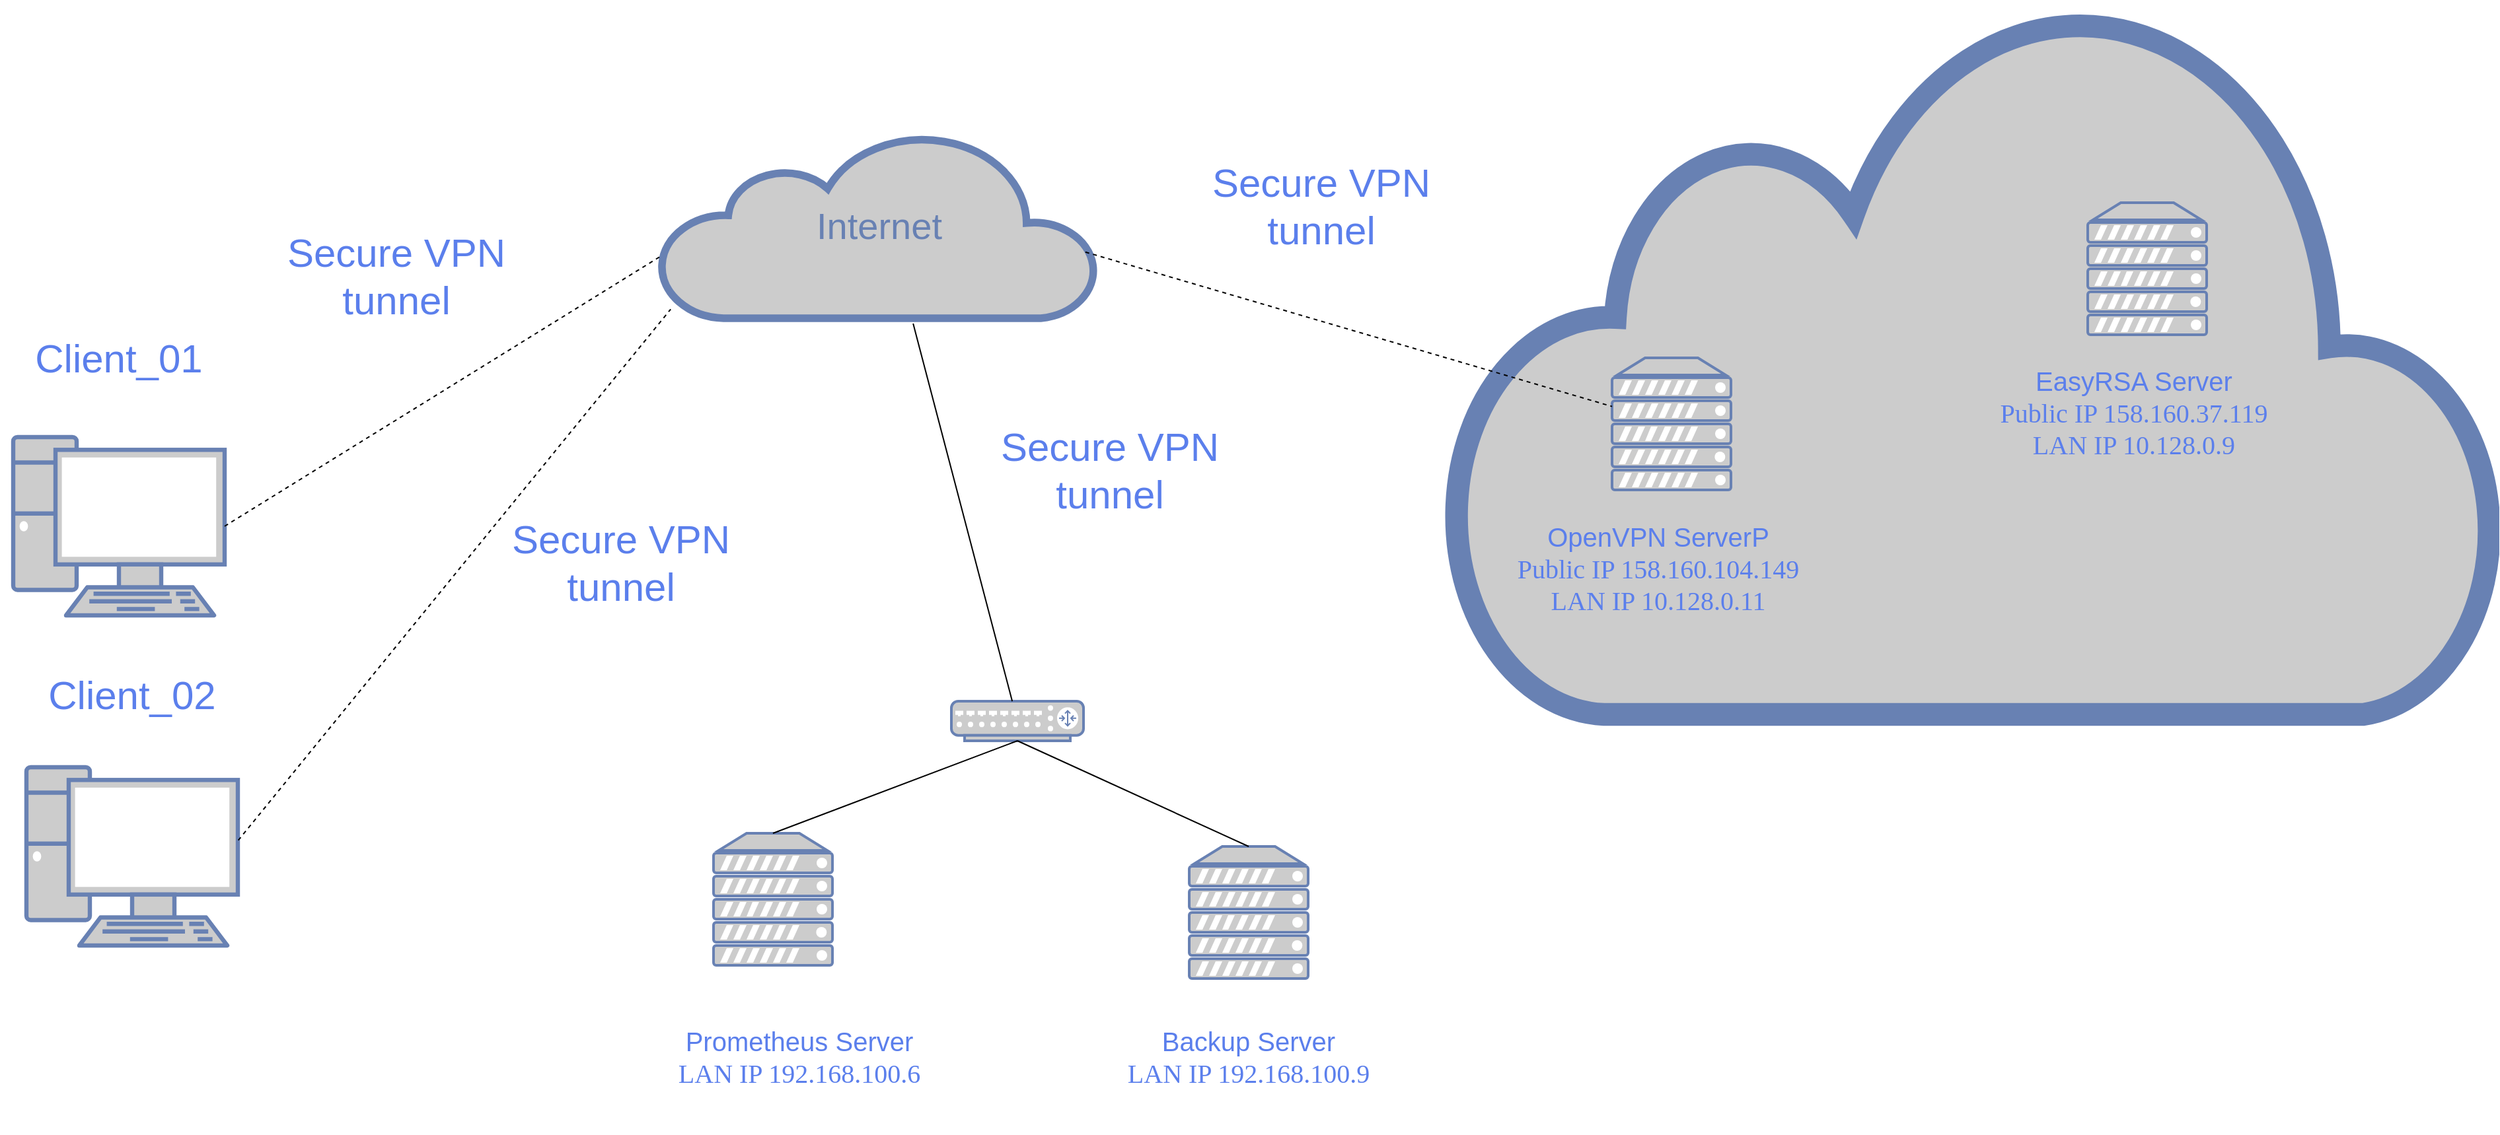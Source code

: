 <mxfile version="21.6.7" type="github">
  <diagram name="Page-1" id="bfe91b75-5d2c-26a0-9c1d-138518896778">
    <mxGraphModel dx="1434" dy="1618" grid="1" gridSize="10" guides="1" tooltips="1" connect="1" arrows="1" fold="1" page="1" pageScale="1" pageWidth="1100" pageHeight="850" background="none" math="0" shadow="0">
      <root>
        <mxCell id="0" />
        <mxCell id="1" parent="0" />
        <mxCell id="PKebl-i5t1zI-5H9I0Oi-12" value="" style="html=1;fillColor=#CCCCCC;strokeColor=#6881B3;gradientColor=none;gradientDirection=north;strokeWidth=2;shape=mxgraph.networks.cloud;fontColor=#6881B3;rounded=0;shadow=0;comic=0;align=center;fontSize=28;textOpacity=60;" parent="1" vertex="1">
          <mxGeometry x="1450" y="-800" width="790" height="540" as="geometry" />
        </mxCell>
        <mxCell id="7c3789c024ecab99-1" value="" style="fontColor=#0066CC;verticalAlign=top;verticalLabelPosition=bottom;labelPosition=center;align=center;html=1;fillColor=#CCCCCC;strokeColor=#6881B3;gradientColor=none;gradientDirection=north;strokeWidth=2;shape=mxgraph.networks.pc;rounded=0;shadow=0;comic=0;" parent="1" vertex="1">
          <mxGeometry x="360" y="-470" width="160" height="135" as="geometry" />
        </mxCell>
        <mxCell id="7c3789c024ecab99-53" value="Internet" style="html=1;fillColor=#CCCCCC;strokeColor=#6881B3;gradientColor=none;gradientDirection=north;strokeWidth=2;shape=mxgraph.networks.cloud;fontColor=#6881B3;rounded=0;shadow=0;comic=0;align=center;fontSize=28;" parent="1" vertex="1">
          <mxGeometry x="850" y="-700" width="330" height="140" as="geometry" />
        </mxCell>
        <mxCell id="PKebl-i5t1zI-5H9I0Oi-2" value="" style="fontColor=#0066CC;verticalAlign=top;verticalLabelPosition=bottom;labelPosition=center;align=center;html=1;outlineConnect=0;fillColor=#CCCCCC;strokeColor=#6881B3;gradientColor=none;gradientDirection=north;strokeWidth=2;shape=mxgraph.networks.server;" parent="1" vertex="1">
          <mxGeometry x="1570" y="-530" width="90" height="100" as="geometry" />
        </mxCell>
        <mxCell id="PKebl-i5t1zI-5H9I0Oi-6" value="" style="endArrow=none;dashed=1;html=1;rounded=0;entryX=-0.001;entryY=0.666;entryDx=0;entryDy=0;entryPerimeter=0;exitX=1;exitY=0.5;exitDx=0;exitDy=0;exitPerimeter=0;" parent="1" source="7c3789c024ecab99-1" target="7c3789c024ecab99-53" edge="1">
          <mxGeometry width="50" height="50" relative="1" as="geometry">
            <mxPoint x="1063" y="-350" as="sourcePoint" />
            <mxPoint x="1113" y="-400" as="targetPoint" />
          </mxGeometry>
        </mxCell>
        <mxCell id="PKebl-i5t1zI-5H9I0Oi-8" value="&lt;font style=&quot;font-size: 30px;&quot;&gt;Secure VPN tunnel&lt;/font&gt;" style="text;strokeColor=none;align=center;fillColor=none;html=1;verticalAlign=middle;whiteSpace=wrap;rounded=0;fontColor=#5B7FEC;" parent="1" vertex="1">
          <mxGeometry x="560" y="-647.5" width="180" height="110" as="geometry" />
        </mxCell>
        <mxCell id="PKebl-i5t1zI-5H9I0Oi-9" value="" style="endArrow=none;dashed=1;html=1;rounded=0;exitX=0.974;exitY=0.642;exitDx=0;exitDy=0;exitPerimeter=0;" parent="1" source="7c3789c024ecab99-53" target="PKebl-i5t1zI-5H9I0Oi-2" edge="1">
          <mxGeometry width="50" height="50" relative="1" as="geometry">
            <mxPoint x="1200" y="-390" as="sourcePoint" />
            <mxPoint x="1560" y="-455" as="targetPoint" />
          </mxGeometry>
        </mxCell>
        <mxCell id="PKebl-i5t1zI-5H9I0Oi-10" value="&lt;font style=&quot;font-size: 30px;&quot;&gt;Secure VPN tunnel&lt;/font&gt;" style="text;strokeColor=none;align=center;fillColor=none;html=1;verticalAlign=middle;whiteSpace=wrap;rounded=0;fontColor=#5B7FEC;" parent="1" vertex="1">
          <mxGeometry x="1260" y="-700" width="180" height="110" as="geometry" />
        </mxCell>
        <mxCell id="PKebl-i5t1zI-5H9I0Oi-14" value="&lt;font style=&quot;font-size: 20px;&quot;&gt;OpenVPN ServerP&lt;br style=&quot;border-color: var(--border-color); font-family: Verdana;&quot;&gt;&lt;span style=&quot;font-family: Verdana;&quot;&gt;Public IP 158.160.104.149&lt;/span&gt;&lt;br style=&quot;border-color: var(--border-color); font-family: Verdana;&quot;&gt;&lt;span style=&quot;font-family: Verdana;&quot;&gt;LAN IP 10.128.0.11&lt;/span&gt;&lt;/font&gt;" style="text;strokeColor=none;align=center;fillColor=none;html=1;verticalAlign=middle;whiteSpace=wrap;rounded=0;fontColor=#5B7FEC;" parent="1" vertex="1">
          <mxGeometry x="1380" y="-430" width="450" height="117.5" as="geometry" />
        </mxCell>
        <mxCell id="PKebl-i5t1zI-5H9I0Oi-15" value="" style="fontColor=#0066CC;verticalAlign=top;verticalLabelPosition=bottom;labelPosition=center;align=center;html=1;outlineConnect=0;fillColor=#CCCCCC;strokeColor=#6881B3;gradientColor=none;gradientDirection=north;strokeWidth=2;shape=mxgraph.networks.server;" parent="1" vertex="1">
          <mxGeometry x="1930" y="-647.5" width="90" height="100" as="geometry" />
        </mxCell>
        <mxCell id="PKebl-i5t1zI-5H9I0Oi-16" value="&lt;font style=&quot;font-size: 20px;&quot;&gt;EasyRSA Server&lt;br style=&quot;border-color: var(--border-color); font-family: Verdana;&quot;&gt;&lt;span style=&quot;font-family: Verdana;&quot;&gt;Public IP 158.160.37.119&lt;/span&gt;&lt;br style=&quot;border-color: var(--border-color); font-family: Verdana;&quot;&gt;&lt;span style=&quot;font-family: Verdana;&quot;&gt;LAN IP 10.128.0.9&lt;/span&gt;&lt;/font&gt;" style="text;strokeColor=none;align=center;fillColor=none;html=1;verticalAlign=middle;whiteSpace=wrap;rounded=0;fontColor=#5B7FEC;" parent="1" vertex="1">
          <mxGeometry x="1740" y="-547.5" width="450" height="117.5" as="geometry" />
        </mxCell>
        <mxCell id="PKebl-i5t1zI-5H9I0Oi-19" value="&lt;font style=&quot;font-size: 30px;&quot;&gt;Client_01&lt;/font&gt;" style="text;strokeColor=none;align=center;fillColor=none;html=1;verticalAlign=middle;whiteSpace=wrap;rounded=0;fontColor=#5B7FEC;" parent="1" vertex="1">
          <mxGeometry x="350" y="-585" width="180" height="110" as="geometry" />
        </mxCell>
        <mxCell id="PKebl-i5t1zI-5H9I0Oi-20" value="" style="fontColor=#0066CC;verticalAlign=top;verticalLabelPosition=bottom;labelPosition=center;align=center;html=1;outlineConnect=0;fillColor=#CCCCCC;strokeColor=#6881B3;gradientColor=none;gradientDirection=north;strokeWidth=2;shape=mxgraph.networks.server;" parent="1" vertex="1">
          <mxGeometry x="890" y="-170" width="90" height="100" as="geometry" />
        </mxCell>
        <mxCell id="PKebl-i5t1zI-5H9I0Oi-21" value="&lt;font style=&quot;font-size: 20px;&quot;&gt;Prometheus Server&lt;br style=&quot;border-color: var(--border-color); font-family: Verdana;&quot;&gt;&lt;span style=&quot;font-family: Verdana;&quot;&gt;LAN IP 192.168.100.6&lt;br&gt;&lt;/span&gt;&lt;/font&gt;" style="text;strokeColor=none;align=center;fillColor=none;html=1;verticalAlign=middle;whiteSpace=wrap;rounded=0;fontColor=#5B7FEC;" parent="1" vertex="1">
          <mxGeometry x="730" y="-60" width="450" height="117.5" as="geometry" />
        </mxCell>
        <mxCell id="PKebl-i5t1zI-5H9I0Oi-22" value="" style="fontColor=#0066CC;verticalAlign=top;verticalLabelPosition=bottom;labelPosition=center;align=center;html=1;outlineConnect=0;fillColor=#CCCCCC;strokeColor=#6881B3;gradientColor=none;gradientDirection=north;strokeWidth=2;shape=mxgraph.networks.server;" parent="1" vertex="1">
          <mxGeometry x="1250" y="-160" width="90" height="100" as="geometry" />
        </mxCell>
        <mxCell id="PKebl-i5t1zI-5H9I0Oi-23" value="&lt;font style=&quot;font-size: 20px;&quot;&gt;Backup Server&lt;br&gt;&lt;span style=&quot;font-family: Verdana;&quot;&gt;LAN IP 192.168.100.9&lt;/span&gt;&lt;br&gt;&lt;/font&gt;" style="text;strokeColor=none;align=center;fillColor=none;html=1;verticalAlign=middle;whiteSpace=wrap;rounded=0;fontColor=#5B7FEC;" parent="1" vertex="1">
          <mxGeometry x="1070" y="-60" width="450" height="117.5" as="geometry" />
        </mxCell>
        <mxCell id="PKebl-i5t1zI-5H9I0Oi-24" value="" style="fontColor=#0066CC;verticalAlign=top;verticalLabelPosition=bottom;labelPosition=center;align=center;html=1;outlineConnect=0;fillColor=#CCCCCC;strokeColor=#6881B3;gradientColor=none;gradientDirection=north;strokeWidth=2;shape=mxgraph.networks.router;" parent="1" vertex="1">
          <mxGeometry x="1070" y="-270" width="100" height="30" as="geometry" />
        </mxCell>
        <mxCell id="PKebl-i5t1zI-5H9I0Oi-26" value="" style="endArrow=none;html=1;rounded=0;entryX=0.579;entryY=1.029;entryDx=0;entryDy=0;entryPerimeter=0;" parent="1" source="PKebl-i5t1zI-5H9I0Oi-24" target="7c3789c024ecab99-53" edge="1">
          <mxGeometry width="50" height="50" relative="1" as="geometry">
            <mxPoint x="1210" y="-240" as="sourcePoint" />
            <mxPoint x="1260" y="-290" as="targetPoint" />
          </mxGeometry>
        </mxCell>
        <mxCell id="PKebl-i5t1zI-5H9I0Oi-28" value="" style="endArrow=none;html=1;rounded=0;entryX=0.5;entryY=0;entryDx=0;entryDy=0;entryPerimeter=0;exitX=0.5;exitY=1;exitDx=0;exitDy=0;exitPerimeter=0;" parent="1" source="PKebl-i5t1zI-5H9I0Oi-24" target="PKebl-i5t1zI-5H9I0Oi-20" edge="1">
          <mxGeometry width="50" height="50" relative="1" as="geometry">
            <mxPoint x="1063.85" y="-230" as="sourcePoint" />
            <mxPoint x="986.15" y="-192.382" as="targetPoint" />
          </mxGeometry>
        </mxCell>
        <mxCell id="PKebl-i5t1zI-5H9I0Oi-29" value="" style="endArrow=none;html=1;rounded=0;entryX=0.5;entryY=1;entryDx=0;entryDy=0;entryPerimeter=0;exitX=0.5;exitY=0;exitDx=0;exitDy=0;exitPerimeter=0;" parent="1" source="PKebl-i5t1zI-5H9I0Oi-22" target="PKebl-i5t1zI-5H9I0Oi-24" edge="1">
          <mxGeometry width="50" height="50" relative="1" as="geometry">
            <mxPoint x="1160" y="-160" as="sourcePoint" />
            <mxPoint x="1210" y="-210" as="targetPoint" />
          </mxGeometry>
        </mxCell>
        <mxCell id="PKebl-i5t1zI-5H9I0Oi-30" value="" style="fontColor=#0066CC;verticalAlign=top;verticalLabelPosition=bottom;labelPosition=center;align=center;html=1;fillColor=#CCCCCC;strokeColor=#6881B3;gradientColor=none;gradientDirection=north;strokeWidth=2;shape=mxgraph.networks.pc;rounded=0;shadow=0;comic=0;" parent="1" vertex="1">
          <mxGeometry x="370" y="-220" width="160" height="135" as="geometry" />
        </mxCell>
        <mxCell id="PKebl-i5t1zI-5H9I0Oi-31" value="&lt;font style=&quot;font-size: 30px;&quot;&gt;Client_02&lt;/font&gt;" style="text;strokeColor=none;align=center;fillColor=none;html=1;verticalAlign=middle;whiteSpace=wrap;rounded=0;fontColor=#5B7FEC;" parent="1" vertex="1">
          <mxGeometry x="360" y="-330" width="180" height="110" as="geometry" />
        </mxCell>
        <mxCell id="PKebl-i5t1zI-5H9I0Oi-32" value="" style="endArrow=none;dashed=1;html=1;rounded=0;entryX=0.023;entryY=0.951;entryDx=0;entryDy=0;entryPerimeter=0;exitX=1.002;exitY=0.41;exitDx=0;exitDy=0;exitPerimeter=0;" parent="1" source="PKebl-i5t1zI-5H9I0Oi-30" target="7c3789c024ecab99-53" edge="1">
          <mxGeometry width="50" height="50" relative="1" as="geometry">
            <mxPoint x="530" y="-215" as="sourcePoint" />
            <mxPoint x="870" y="-210" as="targetPoint" />
          </mxGeometry>
        </mxCell>
        <mxCell id="PKebl-i5t1zI-5H9I0Oi-33" value="&lt;font style=&quot;font-size: 30px;&quot;&gt;Secure VPN tunnel&lt;/font&gt;" style="text;strokeColor=none;align=center;fillColor=none;html=1;verticalAlign=middle;whiteSpace=wrap;rounded=0;fontColor=#5B7FEC;" parent="1" vertex="1">
          <mxGeometry x="730" y="-430" width="180" height="110" as="geometry" />
        </mxCell>
        <mxCell id="PKebl-i5t1zI-5H9I0Oi-34" value="&lt;font style=&quot;font-size: 30px;&quot;&gt;Secure VPN tunnel&lt;/font&gt;" style="text;strokeColor=none;align=center;fillColor=none;html=1;verticalAlign=middle;whiteSpace=wrap;rounded=0;fontColor=#5B7FEC;" parent="1" vertex="1">
          <mxGeometry x="1100" y="-500" width="180" height="110" as="geometry" />
        </mxCell>
      </root>
    </mxGraphModel>
  </diagram>
</mxfile>
